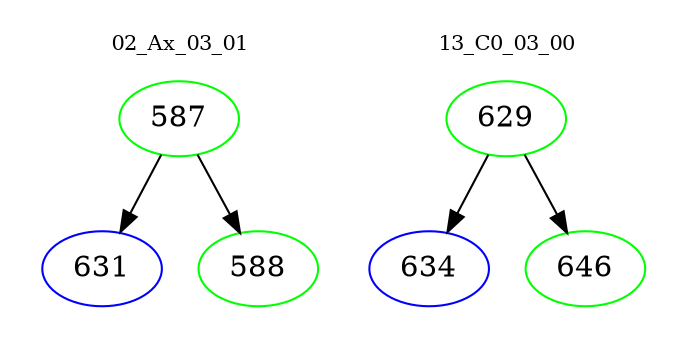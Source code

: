 digraph{
subgraph cluster_0 {
color = white
label = "02_Ax_03_01";
fontsize=10;
T0_587 [label="587", color="green"]
T0_587 -> T0_631 [color="black"]
T0_631 [label="631", color="blue"]
T0_587 -> T0_588 [color="black"]
T0_588 [label="588", color="green"]
}
subgraph cluster_1 {
color = white
label = "13_C0_03_00";
fontsize=10;
T1_629 [label="629", color="green"]
T1_629 -> T1_634 [color="black"]
T1_634 [label="634", color="blue"]
T1_629 -> T1_646 [color="black"]
T1_646 [label="646", color="green"]
}
}
